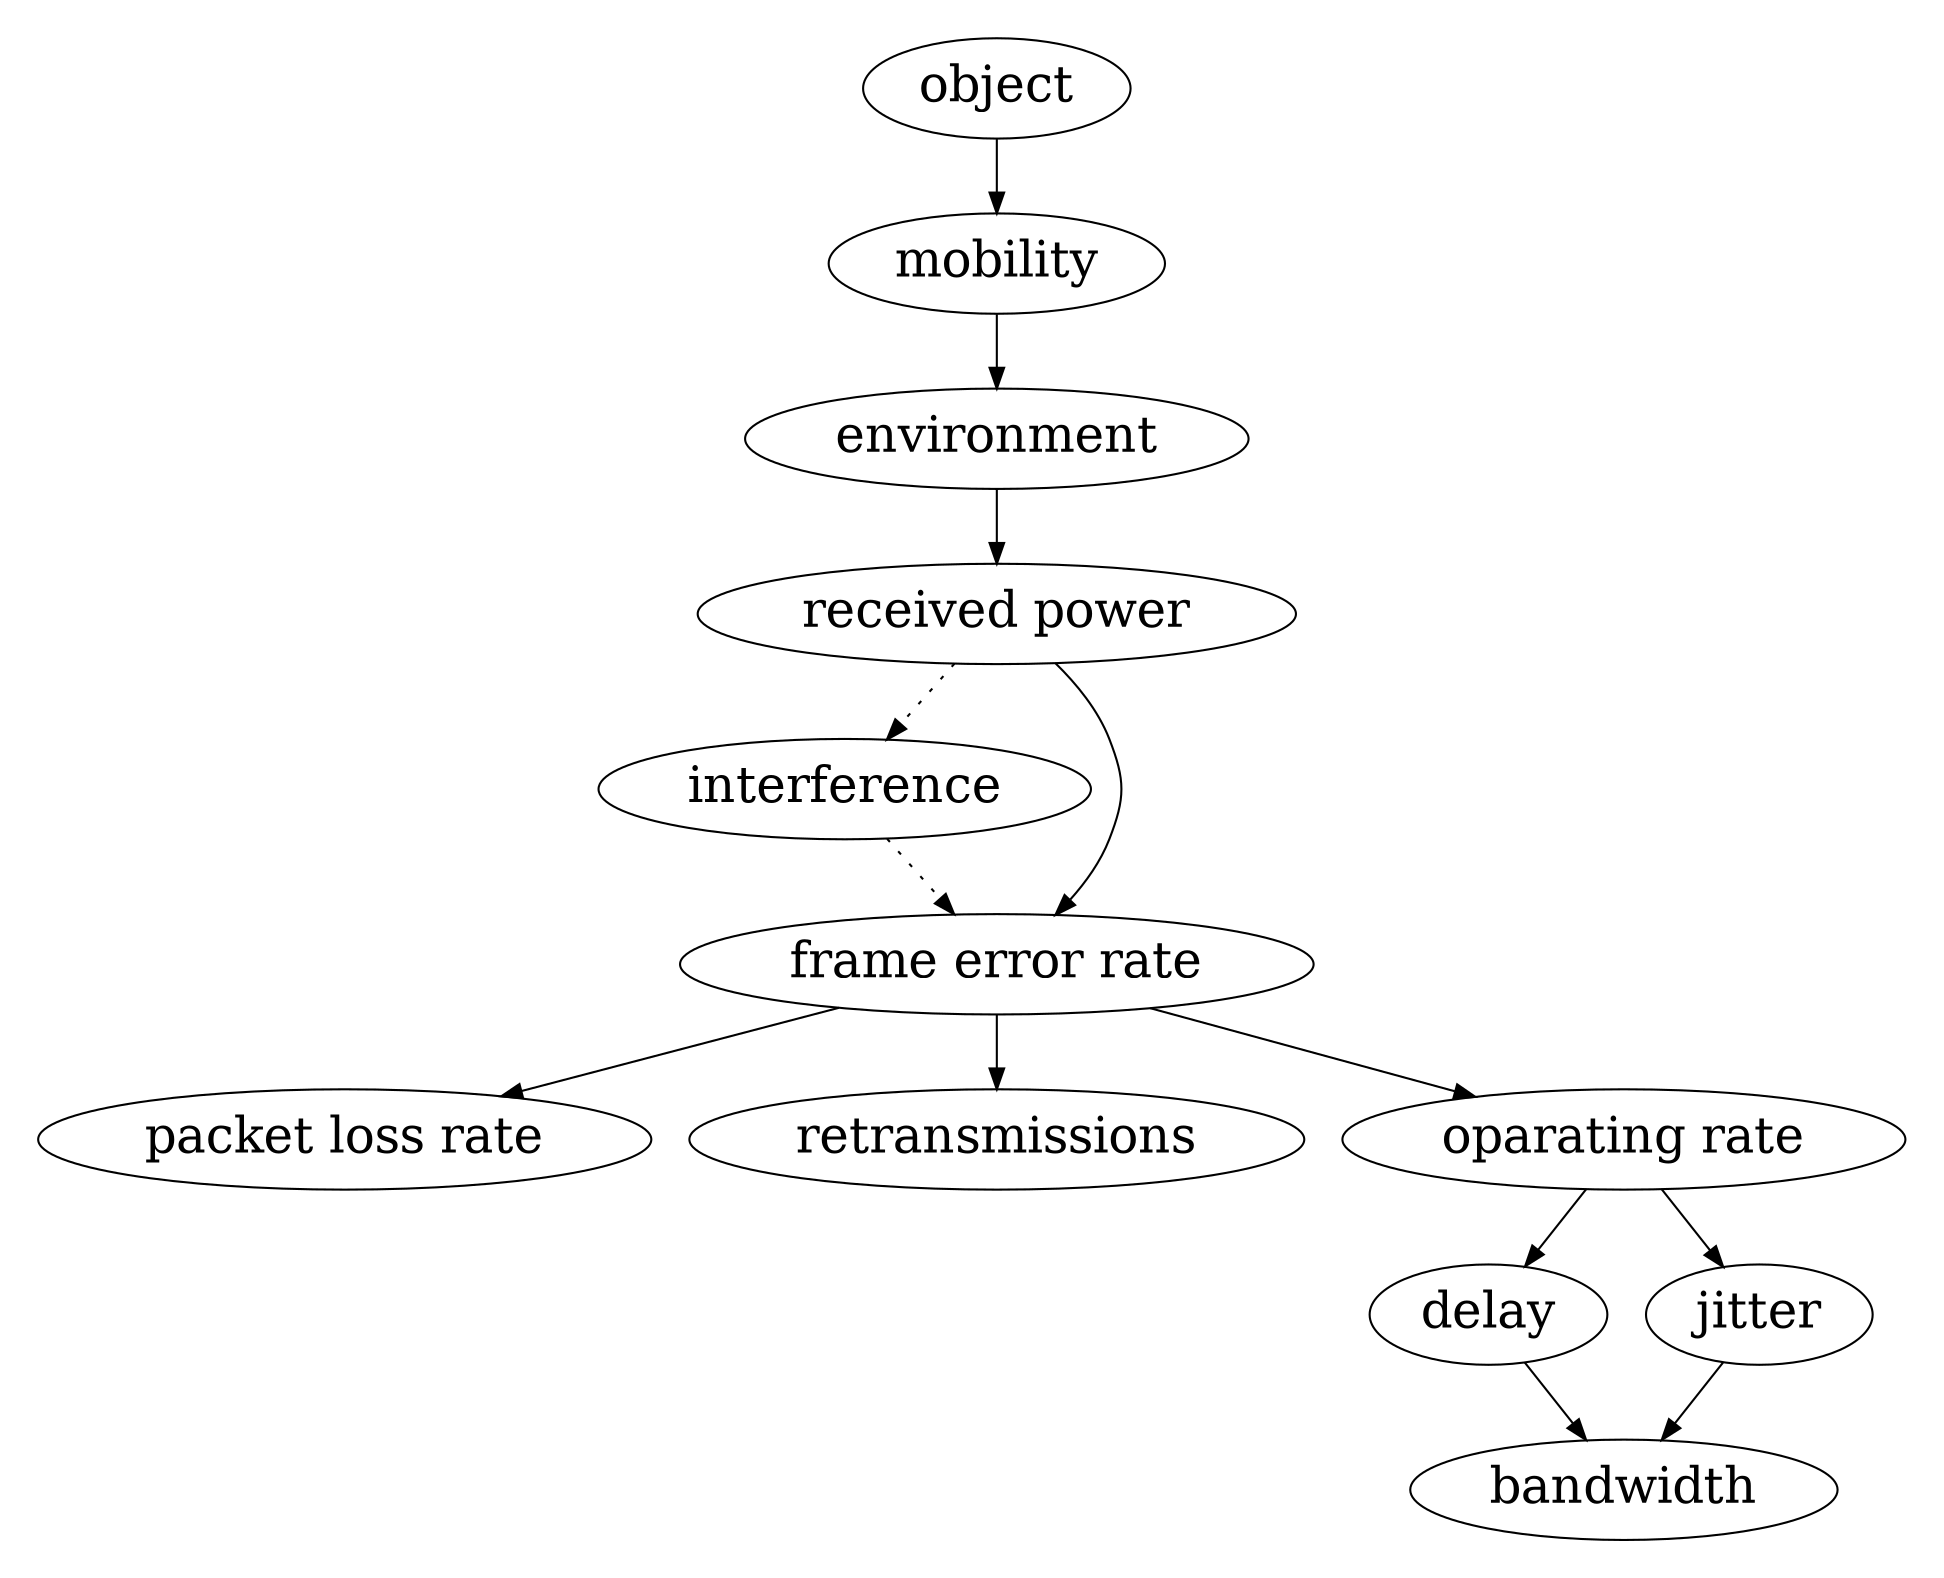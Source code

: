 digraph G {
  layout="dot";
  rankdir="TB";
  margin="0.2";
  node[fontsize="24"];
  object[label="object"];
  environment[label="environment"];
  mobility[label="mobility"];
  pr[label="received power"];
  interference[label="interference"];
  fer[label="frame error rate"];
  loss[label="packet loss rate"];
  retr[label="retransmissions"];
  op[label="oparating rate"];
  delay[label="delay"];
  jitter[label="jitter"];
  bandwidth[label="bandwidth"];
  object -> mobility;
  mobility -> environment;
  environment -> pr;
  pr -> interference[style="dotted"];
  pr -> fer;
  interference -> fer[style="dotted"];
  fer -> loss;
  fer -> retr;
  fer -> op;
  op -> delay;
  op -> jitter;
  delay -> bandwidth;
  jitter -> bandwidth;
  { rank=same; loss; retr; op; }
  { rank=same; delay; jitter; }
}
